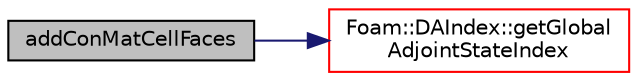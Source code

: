 digraph "addConMatCellFaces"
{
  bgcolor="transparent";
  edge [fontname="Helvetica",fontsize="10",labelfontname="Helvetica",labelfontsize="10"];
  node [fontname="Helvetica",fontsize="10",shape=record];
  rankdir="LR";
  Node156 [label="addConMatCellFaces",height=0.2,width=0.4,color="black", fillcolor="grey75", style="filled", fontcolor="black"];
  Node156 -> Node157 [color="midnightblue",fontsize="10",style="solid",fontname="Helvetica"];
  Node157 [label="Foam::DAIndex::getGlobal\lAdjointStateIndex",height=0.2,width=0.4,color="red",URL="$classFoam_1_1DAIndex.html#a06a1fcb98ee5f377d70e1d04b0e5dd61",tooltip="get global adjoint index for a given state name, cell/face indxI and its component (optional..."];
}
